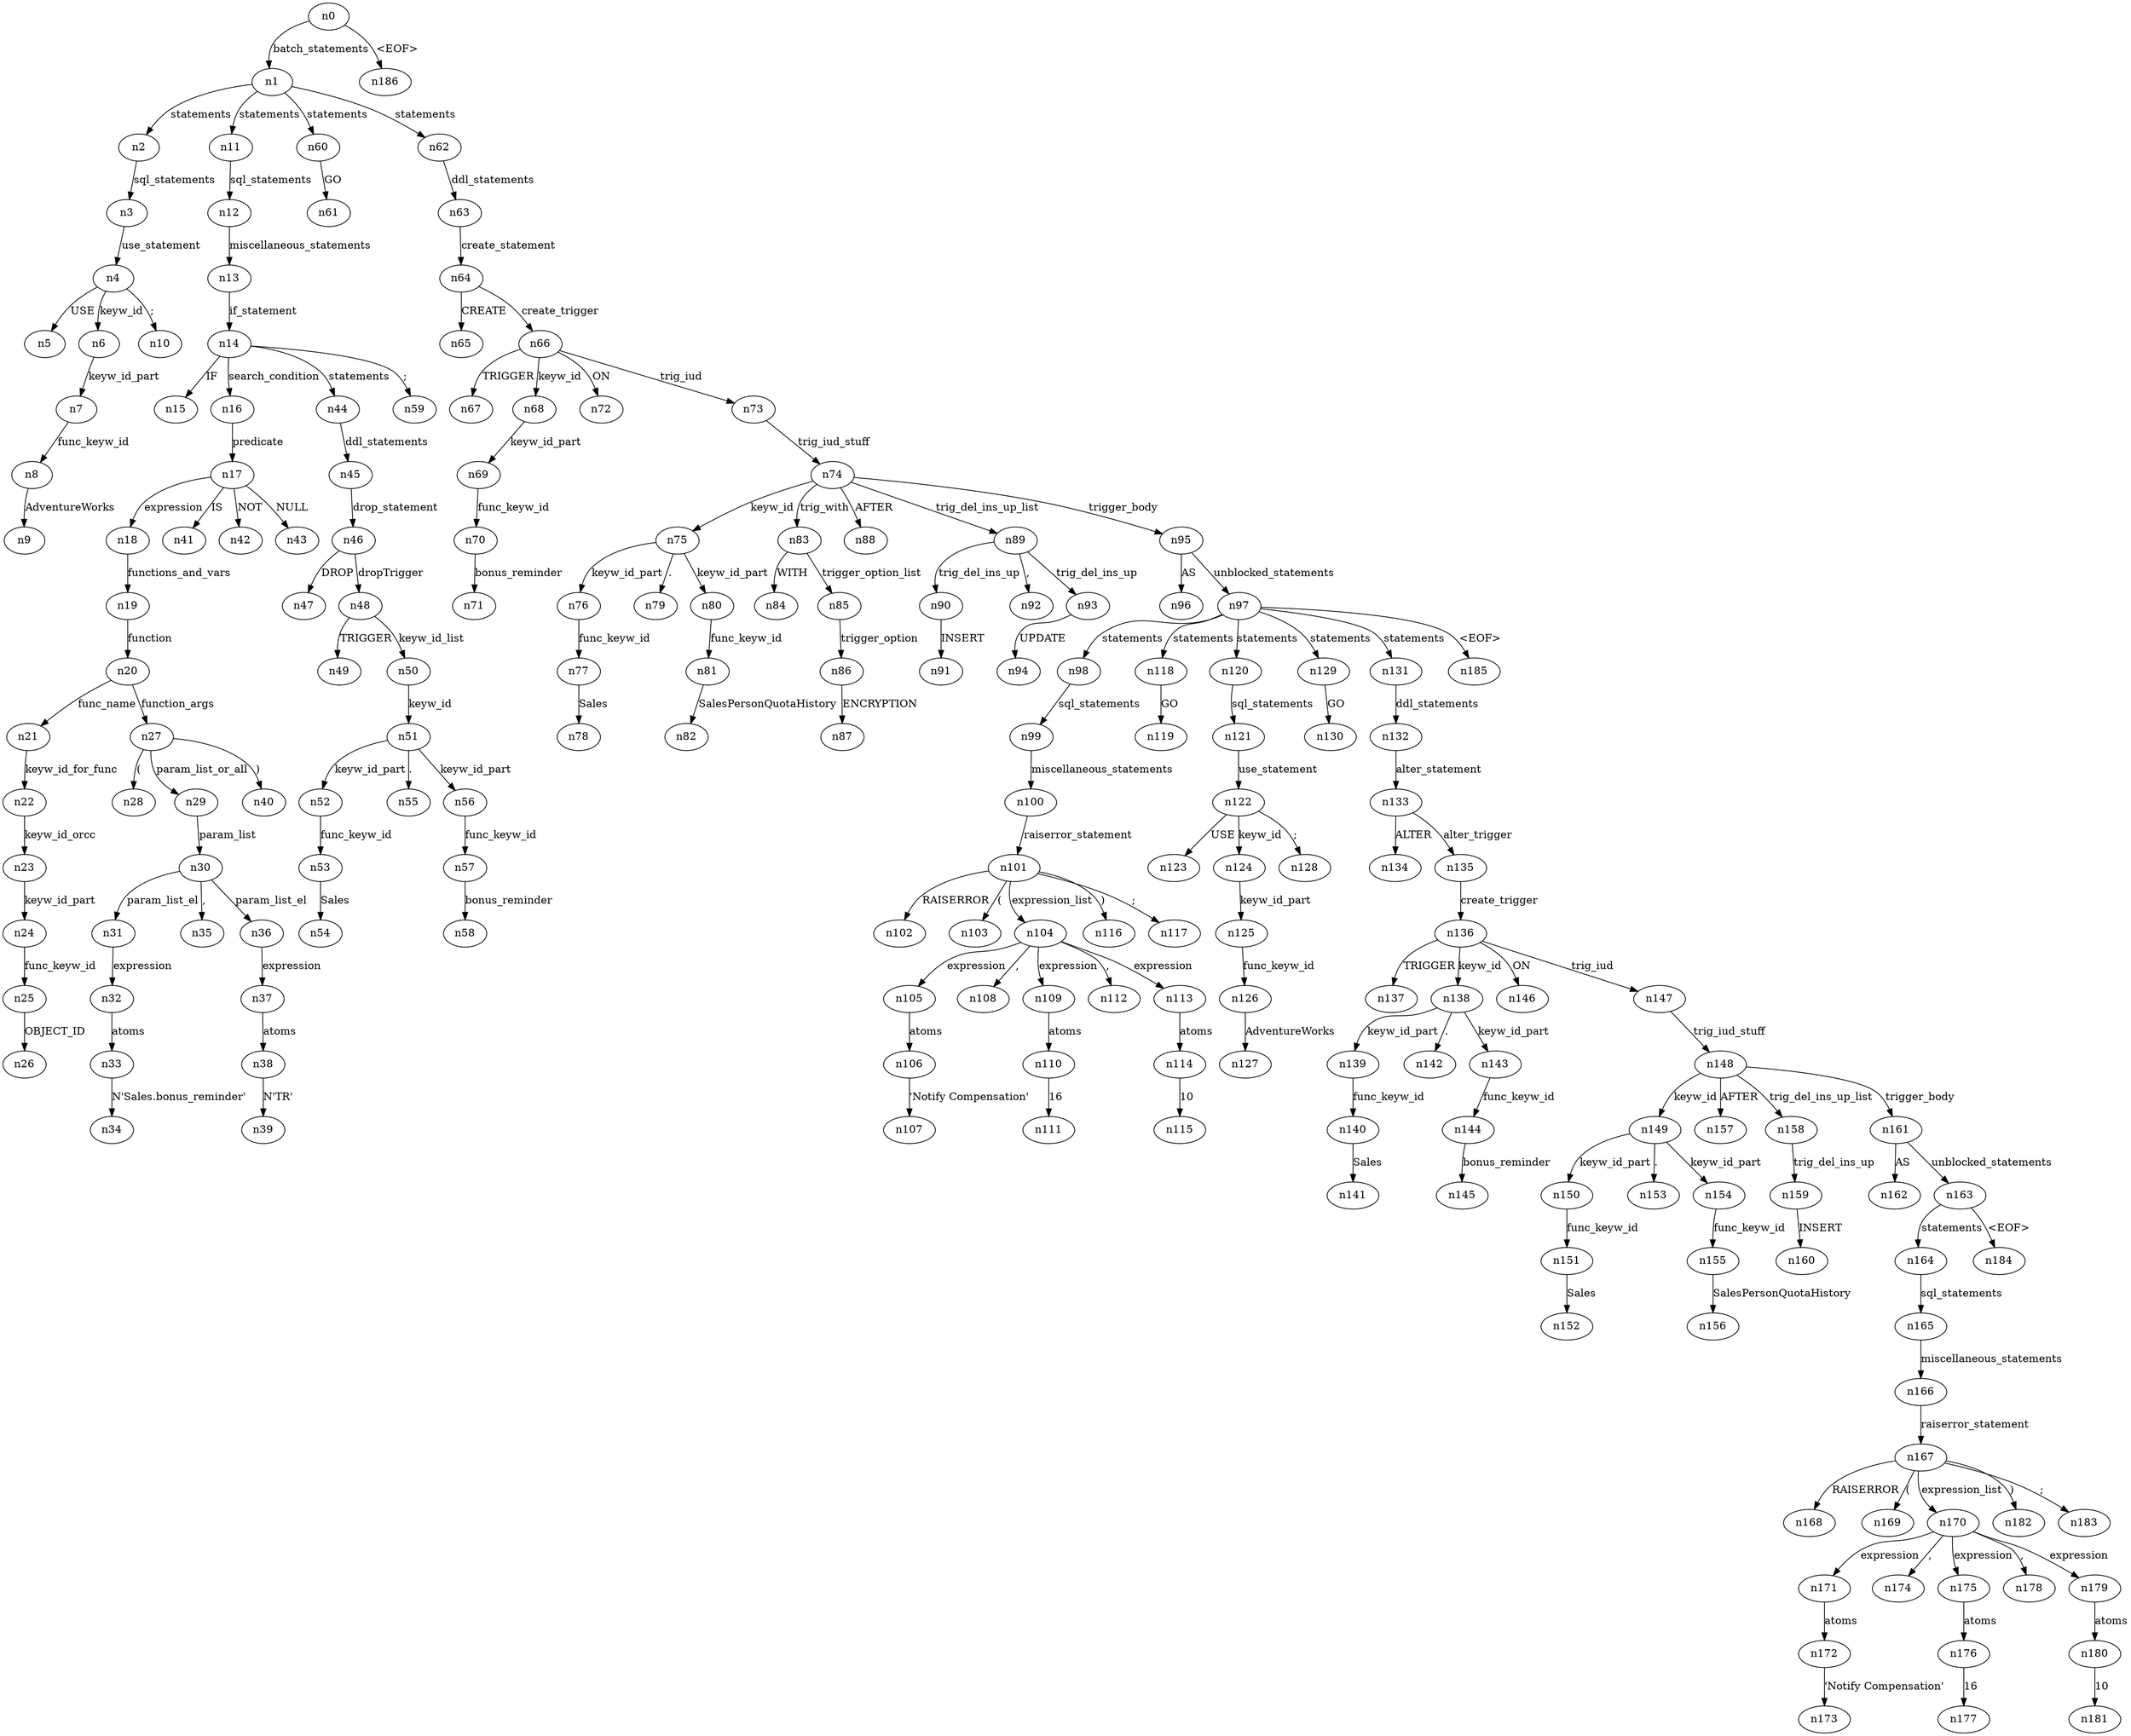digraph ParseTree {
  n0 -> n1 [label="batch_statements"];
  n1 -> n2 [label="statements"];
  n2 -> n3 [label="sql_statements"];
  n3 -> n4 [label="use_statement"];
  n4 -> n5 [label="USE"];
  n4 -> n6 [label="keyw_id"];
  n6 -> n7 [label="keyw_id_part"];
  n7 -> n8 [label="func_keyw_id"];
  n8 -> n9 [label="AdventureWorks"];
  n4 -> n10 [label=";"];
  n1 -> n11 [label="statements"];
  n11 -> n12 [label="sql_statements"];
  n12 -> n13 [label="miscellaneous_statements"];
  n13 -> n14 [label="if_statement"];
  n14 -> n15 [label="IF"];
  n14 -> n16 [label="search_condition"];
  n16 -> n17 [label="predicate"];
  n17 -> n18 [label="expression"];
  n18 -> n19 [label="functions_and_vars"];
  n19 -> n20 [label="function"];
  n20 -> n21 [label="func_name"];
  n21 -> n22 [label="keyw_id_for_func"];
  n22 -> n23 [label="keyw_id_orcc"];
  n23 -> n24 [label="keyw_id_part"];
  n24 -> n25 [label="func_keyw_id"];
  n25 -> n26 [label="OBJECT_ID"];
  n20 -> n27 [label="function_args"];
  n27 -> n28 [label="("];
  n27 -> n29 [label="param_list_or_all"];
  n29 -> n30 [label="param_list"];
  n30 -> n31 [label="param_list_el"];
  n31 -> n32 [label="expression"];
  n32 -> n33 [label="atoms"];
  n33 -> n34 [label="N'Sales.bonus_reminder'"];
  n30 -> n35 [label=","];
  n30 -> n36 [label="param_list_el"];
  n36 -> n37 [label="expression"];
  n37 -> n38 [label="atoms"];
  n38 -> n39 [label="N'TR'"];
  n27 -> n40 [label=")"];
  n17 -> n41 [label="IS"];
  n17 -> n42 [label="NOT"];
  n17 -> n43 [label="NULL"];
  n14 -> n44 [label="statements"];
  n44 -> n45 [label="ddl_statements"];
  n45 -> n46 [label="drop_statement"];
  n46 -> n47 [label="DROP"];
  n46 -> n48 [label="dropTrigger"];
  n48 -> n49 [label="TRIGGER"];
  n48 -> n50 [label="keyw_id_list"];
  n50 -> n51 [label="keyw_id"];
  n51 -> n52 [label="keyw_id_part"];
  n52 -> n53 [label="func_keyw_id"];
  n53 -> n54 [label="Sales"];
  n51 -> n55 [label="."];
  n51 -> n56 [label="keyw_id_part"];
  n56 -> n57 [label="func_keyw_id"];
  n57 -> n58 [label="bonus_reminder"];
  n14 -> n59 [label=";"];
  n1 -> n60 [label="statements"];
  n60 -> n61 [label="GO"];
  n1 -> n62 [label="statements"];
  n62 -> n63 [label="ddl_statements"];
  n63 -> n64 [label="create_statement"];
  n64 -> n65 [label="CREATE"];
  n64 -> n66 [label="create_trigger"];
  n66 -> n67 [label="TRIGGER"];
  n66 -> n68 [label="keyw_id"];
  n68 -> n69 [label="keyw_id_part"];
  n69 -> n70 [label="func_keyw_id"];
  n70 -> n71 [label="bonus_reminder"];
  n66 -> n72 [label="ON"];
  n66 -> n73 [label="trig_iud"];
  n73 -> n74 [label="trig_iud_stuff"];
  n74 -> n75 [label="keyw_id"];
  n75 -> n76 [label="keyw_id_part"];
  n76 -> n77 [label="func_keyw_id"];
  n77 -> n78 [label="Sales"];
  n75 -> n79 [label="."];
  n75 -> n80 [label="keyw_id_part"];
  n80 -> n81 [label="func_keyw_id"];
  n81 -> n82 [label="SalesPersonQuotaHistory"];
  n74 -> n83 [label="trig_with"];
  n83 -> n84 [label="WITH"];
  n83 -> n85 [label="trigger_option_list"];
  n85 -> n86 [label="trigger_option"];
  n86 -> n87 [label="ENCRYPTION"];
  n74 -> n88 [label="AFTER"];
  n74 -> n89 [label="trig_del_ins_up_list"];
  n89 -> n90 [label="trig_del_ins_up"];
  n90 -> n91 [label="INSERT"];
  n89 -> n92 [label=","];
  n89 -> n93 [label="trig_del_ins_up"];
  n93 -> n94 [label="UPDATE"];
  n74 -> n95 [label="trigger_body"];
  n95 -> n96 [label="AS"];
  n95 -> n97 [label="unblocked_statements"];
  n97 -> n98 [label="statements"];
  n98 -> n99 [label="sql_statements"];
  n99 -> n100 [label="miscellaneous_statements"];
  n100 -> n101 [label="raiserror_statement"];
  n101 -> n102 [label="RAISERROR"];
  n101 -> n103 [label="("];
  n101 -> n104 [label="expression_list"];
  n104 -> n105 [label="expression"];
  n105 -> n106 [label="atoms"];
  n106 -> n107 [label="'Notify Compensation'"];
  n104 -> n108 [label=","];
  n104 -> n109 [label="expression"];
  n109 -> n110 [label="atoms"];
  n110 -> n111 [label="16"];
  n104 -> n112 [label=","];
  n104 -> n113 [label="expression"];
  n113 -> n114 [label="atoms"];
  n114 -> n115 [label="10"];
  n101 -> n116 [label=")"];
  n101 -> n117 [label=";"];
  n97 -> n118 [label="statements"];
  n118 -> n119 [label="GO"];
  n97 -> n120 [label="statements"];
  n120 -> n121 [label="sql_statements"];
  n121 -> n122 [label="use_statement"];
  n122 -> n123 [label="USE"];
  n122 -> n124 [label="keyw_id"];
  n124 -> n125 [label="keyw_id_part"];
  n125 -> n126 [label="func_keyw_id"];
  n126 -> n127 [label="AdventureWorks"];
  n122 -> n128 [label=";"];
  n97 -> n129 [label="statements"];
  n129 -> n130 [label="GO"];
  n97 -> n131 [label="statements"];
  n131 -> n132 [label="ddl_statements"];
  n132 -> n133 [label="alter_statement"];
  n133 -> n134 [label="ALTER"];
  n133 -> n135 [label="alter_trigger"];
  n135 -> n136 [label="create_trigger"];
  n136 -> n137 [label="TRIGGER"];
  n136 -> n138 [label="keyw_id"];
  n138 -> n139 [label="keyw_id_part"];
  n139 -> n140 [label="func_keyw_id"];
  n140 -> n141 [label="Sales"];
  n138 -> n142 [label="."];
  n138 -> n143 [label="keyw_id_part"];
  n143 -> n144 [label="func_keyw_id"];
  n144 -> n145 [label="bonus_reminder"];
  n136 -> n146 [label="ON"];
  n136 -> n147 [label="trig_iud"];
  n147 -> n148 [label="trig_iud_stuff"];
  n148 -> n149 [label="keyw_id"];
  n149 -> n150 [label="keyw_id_part"];
  n150 -> n151 [label="func_keyw_id"];
  n151 -> n152 [label="Sales"];
  n149 -> n153 [label="."];
  n149 -> n154 [label="keyw_id_part"];
  n154 -> n155 [label="func_keyw_id"];
  n155 -> n156 [label="SalesPersonQuotaHistory"];
  n148 -> n157 [label="AFTER"];
  n148 -> n158 [label="trig_del_ins_up_list"];
  n158 -> n159 [label="trig_del_ins_up"];
  n159 -> n160 [label="INSERT"];
  n148 -> n161 [label="trigger_body"];
  n161 -> n162 [label="AS"];
  n161 -> n163 [label="unblocked_statements"];
  n163 -> n164 [label="statements"];
  n164 -> n165 [label="sql_statements"];
  n165 -> n166 [label="miscellaneous_statements"];
  n166 -> n167 [label="raiserror_statement"];
  n167 -> n168 [label="RAISERROR"];
  n167 -> n169 [label="("];
  n167 -> n170 [label="expression_list"];
  n170 -> n171 [label="expression"];
  n171 -> n172 [label="atoms"];
  n172 -> n173 [label="'Notify Compensation'"];
  n170 -> n174 [label=","];
  n170 -> n175 [label="expression"];
  n175 -> n176 [label="atoms"];
  n176 -> n177 [label="16"];
  n170 -> n178 [label=","];
  n170 -> n179 [label="expression"];
  n179 -> n180 [label="atoms"];
  n180 -> n181 [label="10"];
  n167 -> n182 [label=")"];
  n167 -> n183 [label=";"];
  n163 -> n184 [label="<EOF>"];
  n97 -> n185 [label="<EOF>"];
  n0 -> n186 [label="<EOF>"];
}